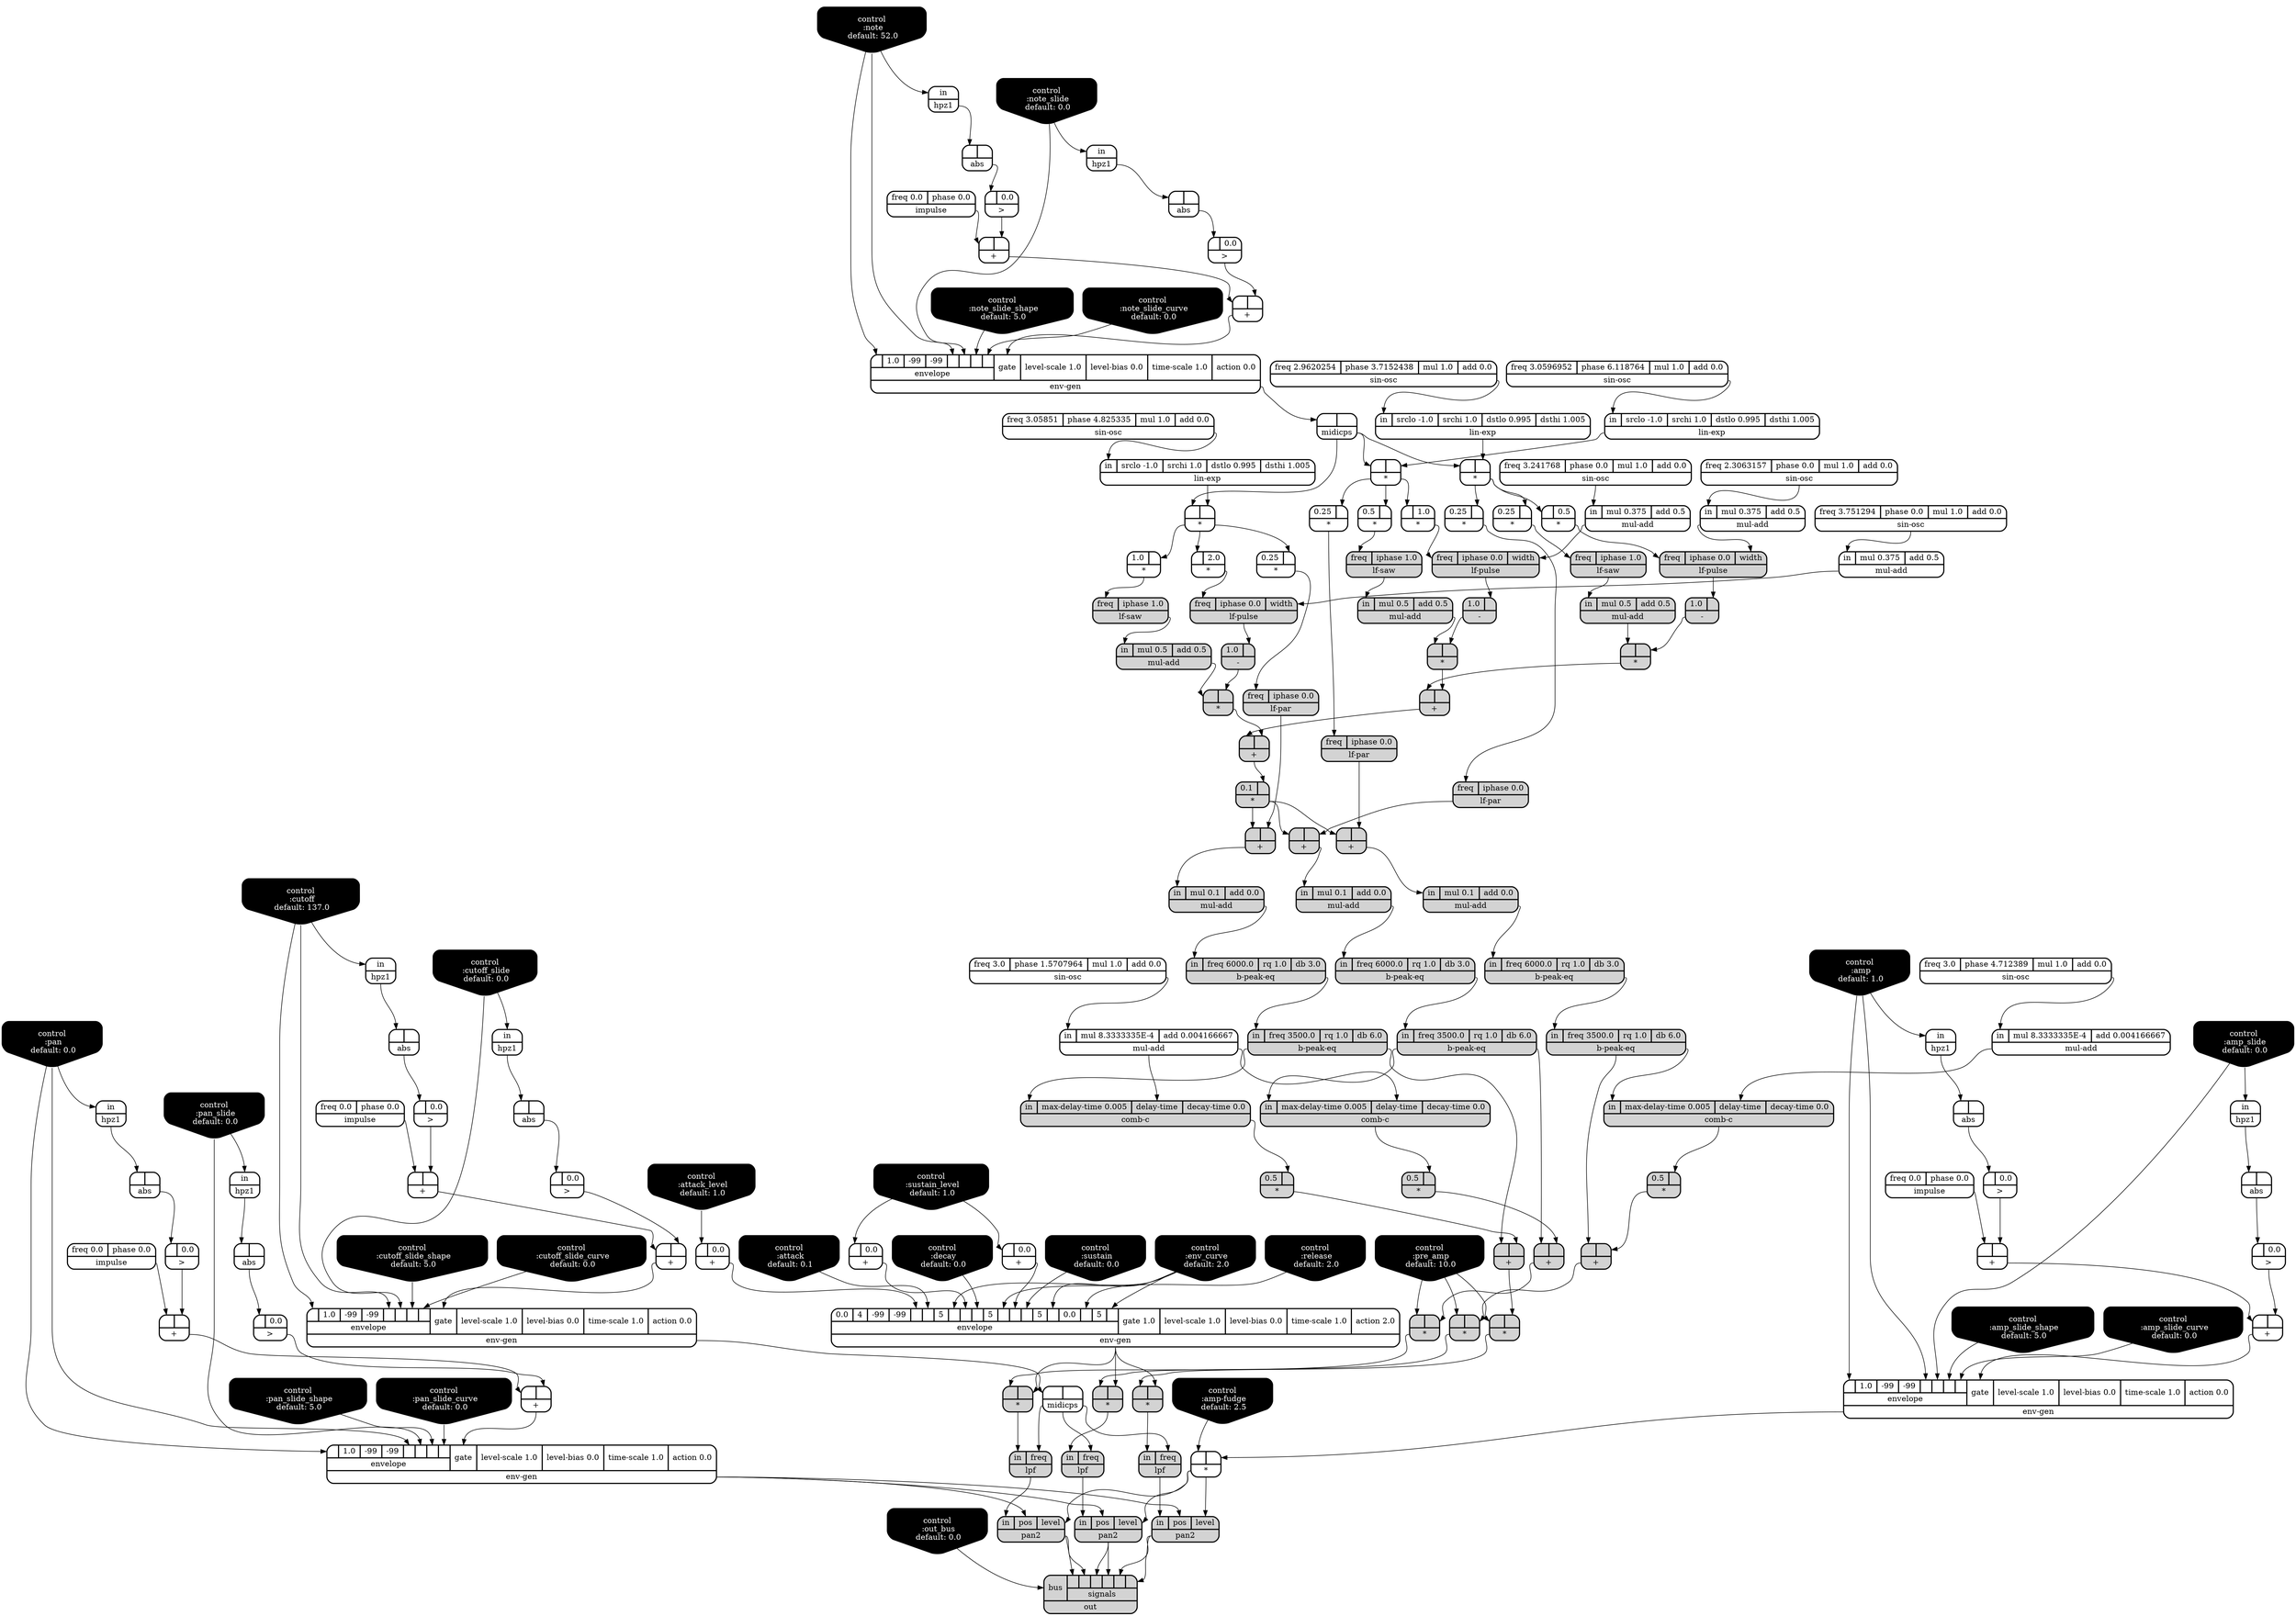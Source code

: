 digraph synthdef {
39 [label = "{{ <a> |<b> } |<__UG_NAME__>* }" style="bold, rounded" shape=record rankdir=LR];
40 [label = "{{ <a> 0.25|<b> } |<__UG_NAME__>* }" style="bold, rounded" shape=record rankdir=LR];
44 [label = "{{ <a> |<b> } |<__UG_NAME__>* }" style="bold, rounded" shape=record rankdir=LR];
45 [label = "{{ <a> 0.25|<b> } |<__UG_NAME__>* }" style="bold, rounded" shape=record rankdir=LR];
47 [label = "{{ <a> 0.5|<b> } |<__UG_NAME__>* }" style="bold, rounded" shape=record rankdir=LR];
51 [label = "{{ <a> 0.25|<b> } |<__UG_NAME__>* }" style="bold, rounded" shape=record rankdir=LR];
54 [label = "{{ <a> |<b> 0.5} |<__UG_NAME__>* }" style="bold, rounded" shape=record rankdir=LR];
59 [label = "{{ <a> |<b> } |<__UG_NAME__>* }" style="filled, bold, rounded"  shape=record rankdir=LR];
62 [label = "{{ <a> |<b> 1.0} |<__UG_NAME__>* }" style="bold, rounded" shape=record rankdir=LR];
67 [label = "{{ <a> |<b> } |<__UG_NAME__>* }" style="filled, bold, rounded"  shape=record rankdir=LR];
71 [label = "{{ <a> |<b> } |<__UG_NAME__>* }" style="bold, rounded" shape=record rankdir=LR];
72 [label = "{{ <a> 1.0|<b> } |<__UG_NAME__>* }" style="bold, rounded" shape=record rankdir=LR];
75 [label = "{{ <a> |<b> 2.0} |<__UG_NAME__>* }" style="bold, rounded" shape=record rankdir=LR];
80 [label = "{{ <a> |<b> } |<__UG_NAME__>* }" style="filled, bold, rounded"  shape=record rankdir=LR];
82 [label = "{{ <a> 0.1|<b> } |<__UG_NAME__>* }" style="filled, bold, rounded"  shape=record rankdir=LR];
83 [label = "{{ <a> 0.25|<b> } |<__UG_NAME__>* }" style="bold, rounded" shape=record rankdir=LR];
92 [label = "{{ <a> 0.5|<b> } |<__UG_NAME__>* }" style="filled, bold, rounded"  shape=record rankdir=LR];
99 [label = "{{ <a> 0.5|<b> } |<__UG_NAME__>* }" style="filled, bold, rounded"  shape=record rankdir=LR];
101 [label = "{{ <a> |<b> } |<__UG_NAME__>* }" style="filled, bold, rounded"  shape=record rankdir=LR];
106 [label = "{{ <a> |<b> } |<__UG_NAME__>* }" style="filled, bold, rounded"  shape=record rankdir=LR];
138 [label = "{{ <a> |<b> } |<__UG_NAME__>* }" style="bold, rounded" shape=record rankdir=LR];
145 [label = "{{ <a> 0.5|<b> } |<__UG_NAME__>* }" style="filled, bold, rounded"  shape=record rankdir=LR];
147 [label = "{{ <a> |<b> } |<__UG_NAME__>* }" style="filled, bold, rounded"  shape=record rankdir=LR];
148 [label = "{{ <a> |<b> } |<__UG_NAME__>* }" style="filled, bold, rounded"  shape=record rankdir=LR];
151 [label = "{{ <a> |<b> } |<__UG_NAME__>* }" style="filled, bold, rounded"  shape=record rankdir=LR];
152 [label = "{{ <a> |<b> } |<__UG_NAME__>* }" style="filled, bold, rounded"  shape=record rankdir=LR];
30 [label = "{{ <a> |<b> } |<__UG_NAME__>+ }" style="bold, rounded" shape=record rankdir=LR];
34 [label = "{{ <a> |<b> } |<__UG_NAME__>+ }" style="bold, rounded" shape=record rankdir=LR];
68 [label = "{{ <a> |<b> } |<__UG_NAME__>+ }" style="filled, bold, rounded"  shape=record rankdir=LR];
81 [label = "{{ <a> |<b> } |<__UG_NAME__>+ }" style="filled, bold, rounded"  shape=record rankdir=LR];
85 [label = "{{ <a> |<b> } |<__UG_NAME__>+ }" style="filled, bold, rounded"  shape=record rankdir=LR];
93 [label = "{{ <a> |<b> } |<__UG_NAME__>+ }" style="filled, bold, rounded"  shape=record rankdir=LR];
94 [label = "{{ <a> |<b> } |<__UG_NAME__>+ }" style="filled, bold, rounded"  shape=record rankdir=LR];
100 [label = "{{ <a> |<b> } |<__UG_NAME__>+ }" style="filled, bold, rounded"  shape=record rankdir=LR];
102 [label = "{{ <a> |<b> 0.0} |<__UG_NAME__>+ }" style="bold, rounded" shape=record rankdir=LR];
103 [label = "{{ <a> |<b> 0.0} |<__UG_NAME__>+ }" style="bold, rounded" shape=record rankdir=LR];
104 [label = "{{ <a> |<b> 0.0} |<__UG_NAME__>+ }" style="bold, rounded" shape=record rankdir=LR];
110 [label = "{{ <a> |<b> } |<__UG_NAME__>+ }" style="bold, rounded" shape=record rankdir=LR];
114 [label = "{{ <a> |<b> } |<__UG_NAME__>+ }" style="bold, rounded" shape=record rankdir=LR];
122 [label = "{{ <a> |<b> } |<__UG_NAME__>+ }" style="bold, rounded" shape=record rankdir=LR];
126 [label = "{{ <a> |<b> } |<__UG_NAME__>+ }" style="bold, rounded" shape=record rankdir=LR];
132 [label = "{{ <a> |<b> } |<__UG_NAME__>+ }" style="bold, rounded" shape=record rankdir=LR];
136 [label = "{{ <a> |<b> } |<__UG_NAME__>+ }" style="bold, rounded" shape=record rankdir=LR];
140 [label = "{{ <a> |<b> } |<__UG_NAME__>+ }" style="filled, bold, rounded"  shape=record rankdir=LR];
146 [label = "{{ <a> |<b> } |<__UG_NAME__>+ }" style="filled, bold, rounded"  shape=record rankdir=LR];
58 [label = "{{ <a> 1.0|<b> } |<__UG_NAME__>- }" style="filled, bold, rounded"  shape=record rankdir=LR];
66 [label = "{{ <a> 1.0|<b> } |<__UG_NAME__>- }" style="filled, bold, rounded"  shape=record rankdir=LR];
79 [label = "{{ <a> 1.0|<b> } |<__UG_NAME__>- }" style="filled, bold, rounded"  shape=record rankdir=LR];
29 [label = "{{ <a> |<b> 0.0} |<__UG_NAME__>\> }" style="bold, rounded" shape=record rankdir=LR];
33 [label = "{{ <a> |<b> 0.0} |<__UG_NAME__>\> }" style="bold, rounded" shape=record rankdir=LR];
109 [label = "{{ <a> |<b> 0.0} |<__UG_NAME__>\> }" style="bold, rounded" shape=record rankdir=LR];
113 [label = "{{ <a> |<b> 0.0} |<__UG_NAME__>\> }" style="bold, rounded" shape=record rankdir=LR];
121 [label = "{{ <a> |<b> 0.0} |<__UG_NAME__>\> }" style="bold, rounded" shape=record rankdir=LR];
125 [label = "{{ <a> |<b> 0.0} |<__UG_NAME__>\> }" style="bold, rounded" shape=record rankdir=LR];
131 [label = "{{ <a> |<b> 0.0} |<__UG_NAME__>\> }" style="bold, rounded" shape=record rankdir=LR];
135 [label = "{{ <a> |<b> 0.0} |<__UG_NAME__>\> }" style="bold, rounded" shape=record rankdir=LR];
28 [label = "{{ <a> |<b> } |<__UG_NAME__>abs }" style="bold, rounded" shape=record rankdir=LR];
32 [label = "{{ <a> |<b> } |<__UG_NAME__>abs }" style="bold, rounded" shape=record rankdir=LR];
108 [label = "{{ <a> |<b> } |<__UG_NAME__>abs }" style="bold, rounded" shape=record rankdir=LR];
112 [label = "{{ <a> |<b> } |<__UG_NAME__>abs }" style="bold, rounded" shape=record rankdir=LR];
120 [label = "{{ <a> |<b> } |<__UG_NAME__>abs }" style="bold, rounded" shape=record rankdir=LR];
124 [label = "{{ <a> |<b> } |<__UG_NAME__>abs }" style="bold, rounded" shape=record rankdir=LR];
130 [label = "{{ <a> |<b> } |<__UG_NAME__>abs }" style="bold, rounded" shape=record rankdir=LR];
134 [label = "{{ <a> |<b> } |<__UG_NAME__>abs }" style="bold, rounded" shape=record rankdir=LR];
87 [label = "{{ <in> in|<freq> freq 6000.0|<rq> rq 1.0|<db> db 3.0} |<__UG_NAME__>b-peak-eq }" style="filled, bold, rounded"  shape=record rankdir=LR];
88 [label = "{{ <in> in|<freq> freq 3500.0|<rq> rq 1.0|<db> db 6.0} |<__UG_NAME__>b-peak-eq }" style="filled, bold, rounded"  shape=record rankdir=LR];
96 [label = "{{ <in> in|<freq> freq 6000.0|<rq> rq 1.0|<db> db 3.0} |<__UG_NAME__>b-peak-eq }" style="filled, bold, rounded"  shape=record rankdir=LR];
97 [label = "{{ <in> in|<freq> freq 3500.0|<rq> rq 1.0|<db> db 6.0} |<__UG_NAME__>b-peak-eq }" style="filled, bold, rounded"  shape=record rankdir=LR];
142 [label = "{{ <in> in|<freq> freq 6000.0|<rq> rq 1.0|<db> db 3.0} |<__UG_NAME__>b-peak-eq }" style="filled, bold, rounded"  shape=record rankdir=LR];
143 [label = "{{ <in> in|<freq> freq 3500.0|<rq> rq 1.0|<db> db 6.0} |<__UG_NAME__>b-peak-eq }" style="filled, bold, rounded"  shape=record rankdir=LR];
91 [label = "{{ <in> in|<max____delay____time> max-delay-time 0.005|<delay____time> delay-time|<decay____time> decay-time 0.0} |<__UG_NAME__>comb-c }" style="filled, bold, rounded"  shape=record rankdir=LR];
98 [label = "{{ <in> in|<max____delay____time> max-delay-time 0.005|<delay____time> delay-time|<decay____time> decay-time 0.0} |<__UG_NAME__>comb-c }" style="filled, bold, rounded"  shape=record rankdir=LR];
144 [label = "{{ <in> in|<max____delay____time> max-delay-time 0.005|<delay____time> delay-time|<decay____time> decay-time 0.0} |<__UG_NAME__>comb-c }" style="filled, bold, rounded"  shape=record rankdir=LR];
0 [label = "control
 :note
 default: 52.0" shape=invhouse style="rounded, filled, bold" fillcolor=black fontcolor=white ]; 
1 [label = "control
 :note_slide
 default: 0.0" shape=invhouse style="rounded, filled, bold" fillcolor=black fontcolor=white ]; 
2 [label = "control
 :note_slide_shape
 default: 5.0" shape=invhouse style="rounded, filled, bold" fillcolor=black fontcolor=white ]; 
3 [label = "control
 :note_slide_curve
 default: 0.0" shape=invhouse style="rounded, filled, bold" fillcolor=black fontcolor=white ]; 
4 [label = "control
 :amp
 default: 1.0" shape=invhouse style="rounded, filled, bold" fillcolor=black fontcolor=white ]; 
5 [label = "control
 :amp_slide
 default: 0.0" shape=invhouse style="rounded, filled, bold" fillcolor=black fontcolor=white ]; 
6 [label = "control
 :amp_slide_shape
 default: 5.0" shape=invhouse style="rounded, filled, bold" fillcolor=black fontcolor=white ]; 
7 [label = "control
 :amp_slide_curve
 default: 0.0" shape=invhouse style="rounded, filled, bold" fillcolor=black fontcolor=white ]; 
8 [label = "control
 :pan
 default: 0.0" shape=invhouse style="rounded, filled, bold" fillcolor=black fontcolor=white ]; 
9 [label = "control
 :pan_slide
 default: 0.0" shape=invhouse style="rounded, filled, bold" fillcolor=black fontcolor=white ]; 
10 [label = "control
 :pan_slide_shape
 default: 5.0" shape=invhouse style="rounded, filled, bold" fillcolor=black fontcolor=white ]; 
11 [label = "control
 :pan_slide_curve
 default: 0.0" shape=invhouse style="rounded, filled, bold" fillcolor=black fontcolor=white ]; 
12 [label = "control
 :attack
 default: 0.1" shape=invhouse style="rounded, filled, bold" fillcolor=black fontcolor=white ]; 
13 [label = "control
 :decay
 default: 0.0" shape=invhouse style="rounded, filled, bold" fillcolor=black fontcolor=white ]; 
14 [label = "control
 :sustain
 default: 0.0" shape=invhouse style="rounded, filled, bold" fillcolor=black fontcolor=white ]; 
15 [label = "control
 :release
 default: 2.0" shape=invhouse style="rounded, filled, bold" fillcolor=black fontcolor=white ]; 
16 [label = "control
 :attack_level
 default: 1.0" shape=invhouse style="rounded, filled, bold" fillcolor=black fontcolor=white ]; 
17 [label = "control
 :sustain_level
 default: 1.0" shape=invhouse style="rounded, filled, bold" fillcolor=black fontcolor=white ]; 
18 [label = "control
 :env_curve
 default: 2.0" shape=invhouse style="rounded, filled, bold" fillcolor=black fontcolor=white ]; 
19 [label = "control
 :cutoff
 default: 137.0" shape=invhouse style="rounded, filled, bold" fillcolor=black fontcolor=white ]; 
20 [label = "control
 :cutoff_slide
 default: 0.0" shape=invhouse style="rounded, filled, bold" fillcolor=black fontcolor=white ]; 
21 [label = "control
 :cutoff_slide_shape
 default: 5.0" shape=invhouse style="rounded, filled, bold" fillcolor=black fontcolor=white ]; 
22 [label = "control
 :cutoff_slide_curve
 default: 0.0" shape=invhouse style="rounded, filled, bold" fillcolor=black fontcolor=white ]; 
23 [label = "control
 :pre_amp
 default: 10.0" shape=invhouse style="rounded, filled, bold" fillcolor=black fontcolor=white ]; 
24 [label = "control
 :amp-fudge
 default: 2.5" shape=invhouse style="rounded, filled, bold" fillcolor=black fontcolor=white ]; 
25 [label = "control
 :out_bus
 default: 0.0" shape=invhouse style="rounded, filled, bold" fillcolor=black fontcolor=white ]; 
35 [label = "{{ {{<envelope___control___0>|1.0|-99|-99|<envelope___control___4>|<envelope___control___5>|<envelope___control___6>|<envelope___control___7>}|envelope}|<gate> gate|<level____scale> level-scale 1.0|<level____bias> level-bias 0.0|<time____scale> time-scale 1.0|<action> action 0.0} |<__UG_NAME__>env-gen }" style="bold, rounded" shape=record rankdir=LR];
105 [label = "{{ {{0.0|4|-99|-99|<envelope___binary____op____u____gen___4>|<envelope___control___5>|5|<envelope___control___7>|<envelope___binary____op____u____gen___8>|<envelope___control___9>|5|<envelope___control___11>|<envelope___binary____op____u____gen___12>|<envelope___control___13>|5|<envelope___control___15>|0.0|<envelope___control___17>|5|<envelope___control___19>}|envelope}|<gate> gate 1.0|<level____scale> level-scale 1.0|<level____bias> level-bias 0.0|<time____scale> time-scale 1.0|<action> action 2.0} |<__UG_NAME__>env-gen }" style="bold, rounded" shape=record rankdir=LR];
115 [label = "{{ {{<envelope___control___0>|1.0|-99|-99|<envelope___control___4>|<envelope___control___5>|<envelope___control___6>|<envelope___control___7>}|envelope}|<gate> gate|<level____scale> level-scale 1.0|<level____bias> level-bias 0.0|<time____scale> time-scale 1.0|<action> action 0.0} |<__UG_NAME__>env-gen }" style="bold, rounded" shape=record rankdir=LR];
127 [label = "{{ {{<envelope___control___0>|1.0|-99|-99|<envelope___control___4>|<envelope___control___5>|<envelope___control___6>|<envelope___control___7>}|envelope}|<gate> gate|<level____scale> level-scale 1.0|<level____bias> level-bias 0.0|<time____scale> time-scale 1.0|<action> action 0.0} |<__UG_NAME__>env-gen }" style="bold, rounded" shape=record rankdir=LR];
137 [label = "{{ {{<envelope___control___0>|1.0|-99|-99|<envelope___control___4>|<envelope___control___5>|<envelope___control___6>|<envelope___control___7>}|envelope}|<gate> gate|<level____scale> level-scale 1.0|<level____bias> level-bias 0.0|<time____scale> time-scale 1.0|<action> action 0.0} |<__UG_NAME__>env-gen }" style="bold, rounded" shape=record rankdir=LR];
27 [label = "{{ <in> in} |<__UG_NAME__>hpz1 }" style="bold, rounded" shape=record rankdir=LR];
31 [label = "{{ <in> in} |<__UG_NAME__>hpz1 }" style="bold, rounded" shape=record rankdir=LR];
48 [label = "{{ <in> in} |<__UG_NAME__>hpz1 }" style="bold, rounded" shape=record rankdir=LR];
111 [label = "{{ <in> in} |<__UG_NAME__>hpz1 }" style="bold, rounded" shape=record rankdir=LR];
119 [label = "{{ <in> in} |<__UG_NAME__>hpz1 }" style="bold, rounded" shape=record rankdir=LR];
123 [label = "{{ <in> in} |<__UG_NAME__>hpz1 }" style="bold, rounded" shape=record rankdir=LR];
129 [label = "{{ <in> in} |<__UG_NAME__>hpz1 }" style="bold, rounded" shape=record rankdir=LR];
133 [label = "{{ <in> in} |<__UG_NAME__>hpz1 }" style="bold, rounded" shape=record rankdir=LR];
26 [label = "{{ <freq> freq 0.0|<phase> phase 0.0} |<__UG_NAME__>impulse }" style="bold, rounded" shape=record rankdir=LR];
107 [label = "{{ <freq> freq 0.0|<phase> phase 0.0} |<__UG_NAME__>impulse }" style="bold, rounded" shape=record rankdir=LR];
118 [label = "{{ <freq> freq 0.0|<phase> phase 0.0} |<__UG_NAME__>impulse }" style="bold, rounded" shape=record rankdir=LR];
128 [label = "{{ <freq> freq 0.0|<phase> phase 0.0} |<__UG_NAME__>impulse }" style="bold, rounded" shape=record rankdir=LR];
41 [label = "{{ <freq> freq|<iphase> iphase 0.0} |<__UG_NAME__>lf-par }" style="filled, bold, rounded"  shape=record rankdir=LR];
46 [label = "{{ <freq> freq|<iphase> iphase 0.0} |<__UG_NAME__>lf-par }" style="filled, bold, rounded"  shape=record rankdir=LR];
84 [label = "{{ <freq> freq|<iphase> iphase 0.0} |<__UG_NAME__>lf-par }" style="filled, bold, rounded"  shape=record rankdir=LR];
57 [label = "{{ <freq> freq|<iphase> iphase 0.0|<width> width} |<__UG_NAME__>lf-pulse }" style="filled, bold, rounded"  shape=record rankdir=LR];
65 [label = "{{ <freq> freq|<iphase> iphase 0.0|<width> width} |<__UG_NAME__>lf-pulse }" style="filled, bold, rounded"  shape=record rankdir=LR];
78 [label = "{{ <freq> freq|<iphase> iphase 0.0|<width> width} |<__UG_NAME__>lf-pulse }" style="filled, bold, rounded"  shape=record rankdir=LR];
52 [label = "{{ <freq> freq|<iphase> iphase 1.0} |<__UG_NAME__>lf-saw }" style="filled, bold, rounded"  shape=record rankdir=LR];
60 [label = "{{ <freq> freq|<iphase> iphase 1.0} |<__UG_NAME__>lf-saw }" style="filled, bold, rounded"  shape=record rankdir=LR];
73 [label = "{{ <freq> freq|<iphase> iphase 1.0} |<__UG_NAME__>lf-saw }" style="filled, bold, rounded"  shape=record rankdir=LR];
38 [label = "{{ <in> in|<srclo> srclo -1.0|<srchi> srchi 1.0|<dstlo> dstlo 0.995|<dsthi> dsthi 1.005} |<__UG_NAME__>lin-exp }" style="bold, rounded" shape=record rankdir=LR];
43 [label = "{{ <in> in|<srclo> srclo -1.0|<srchi> srchi 1.0|<dstlo> dstlo 0.995|<dsthi> dsthi 1.005} |<__UG_NAME__>lin-exp }" style="bold, rounded" shape=record rankdir=LR];
70 [label = "{{ <in> in|<srclo> srclo -1.0|<srchi> srchi 1.0|<dstlo> dstlo 0.995|<dsthi> dsthi 1.005} |<__UG_NAME__>lin-exp }" style="bold, rounded" shape=record rankdir=LR];
117 [label = "{{ <in> in|<freq> freq} |<__UG_NAME__>lpf }" style="filled, bold, rounded"  shape=record rankdir=LR];
149 [label = "{{ <in> in|<freq> freq} |<__UG_NAME__>lpf }" style="filled, bold, rounded"  shape=record rankdir=LR];
153 [label = "{{ <in> in|<freq> freq} |<__UG_NAME__>lpf }" style="filled, bold, rounded"  shape=record rankdir=LR];
36 [label = "{{ <a> |<b> } |<__UG_NAME__>midicps }" style="bold, rounded" shape=record rankdir=LR];
116 [label = "{{ <a> |<b> } |<__UG_NAME__>midicps }" style="bold, rounded" shape=record rankdir=LR];
50 [label = "{{ <in> in|<mul> mul 8.3333335E-4|<add> add 0.004166667} |<__UG_NAME__>mul-add }" style="bold, rounded" shape=record rankdir=LR];
53 [label = "{{ <in> in|<mul> mul 0.5|<add> add 0.5} |<__UG_NAME__>mul-add }" style="filled, bold, rounded"  shape=record rankdir=LR];
56 [label = "{{ <in> in|<mul> mul 0.375|<add> add 0.5} |<__UG_NAME__>mul-add }" style="bold, rounded" shape=record rankdir=LR];
61 [label = "{{ <in> in|<mul> mul 0.5|<add> add 0.5} |<__UG_NAME__>mul-add }" style="filled, bold, rounded"  shape=record rankdir=LR];
64 [label = "{{ <in> in|<mul> mul 0.375|<add> add 0.5} |<__UG_NAME__>mul-add }" style="bold, rounded" shape=record rankdir=LR];
74 [label = "{{ <in> in|<mul> mul 0.5|<add> add 0.5} |<__UG_NAME__>mul-add }" style="filled, bold, rounded"  shape=record rankdir=LR];
77 [label = "{{ <in> in|<mul> mul 0.375|<add> add 0.5} |<__UG_NAME__>mul-add }" style="bold, rounded" shape=record rankdir=LR];
86 [label = "{{ <in> in|<mul> mul 0.1|<add> add 0.0} |<__UG_NAME__>mul-add }" style="filled, bold, rounded"  shape=record rankdir=LR];
90 [label = "{{ <in> in|<mul> mul 8.3333335E-4|<add> add 0.004166667} |<__UG_NAME__>mul-add }" style="bold, rounded" shape=record rankdir=LR];
95 [label = "{{ <in> in|<mul> mul 0.1|<add> add 0.0} |<__UG_NAME__>mul-add }" style="filled, bold, rounded"  shape=record rankdir=LR];
141 [label = "{{ <in> in|<mul> mul 0.1|<add> add 0.0} |<__UG_NAME__>mul-add }" style="filled, bold, rounded"  shape=record rankdir=LR];
155 [label = "{{ <bus> bus|{{<signals___pan2___0>|<signals___pan2___1>|<signals___pan2___2>|<signals___pan2___3>|<signals___pan2___4>|<signals___pan2___5>}|signals}} |<__UG_NAME__>out }" style="filled, bold, rounded"  shape=record rankdir=LR];
139 [label = "{{ <in> in|<pos> pos|<level> level} |<__UG_NAME__>pan2 }" style="filled, bold, rounded"  shape=record rankdir=LR];
150 [label = "{{ <in> in|<pos> pos|<level> level} |<__UG_NAME__>pan2 }" style="filled, bold, rounded"  shape=record rankdir=LR];
154 [label = "{{ <in> in|<pos> pos|<level> level} |<__UG_NAME__>pan2 }" style="filled, bold, rounded"  shape=record rankdir=LR];
37 [label = "{{ <freq> freq 3.0596952|<phase> phase 6.118764|<mul> mul 1.0|<add> add 0.0} |<__UG_NAME__>sin-osc }" style="bold, rounded" shape=record rankdir=LR];
42 [label = "{{ <freq> freq 2.9620254|<phase> phase 3.7152438|<mul> mul 1.0|<add> add 0.0} |<__UG_NAME__>sin-osc }" style="bold, rounded" shape=record rankdir=LR];
49 [label = "{{ <freq> freq 3.0|<phase> phase 4.712389|<mul> mul 1.0|<add> add 0.0} |<__UG_NAME__>sin-osc }" style="bold, rounded" shape=record rankdir=LR];
55 [label = "{{ <freq> freq 2.3063157|<phase> phase 0.0|<mul> mul 1.0|<add> add 0.0} |<__UG_NAME__>sin-osc }" style="bold, rounded" shape=record rankdir=LR];
63 [label = "{{ <freq> freq 3.241768|<phase> phase 0.0|<mul> mul 1.0|<add> add 0.0} |<__UG_NAME__>sin-osc }" style="bold, rounded" shape=record rankdir=LR];
69 [label = "{{ <freq> freq 3.05851|<phase> phase 4.825335|<mul> mul 1.0|<add> add 0.0} |<__UG_NAME__>sin-osc }" style="bold, rounded" shape=record rankdir=LR];
76 [label = "{{ <freq> freq 3.751294|<phase> phase 0.0|<mul> mul 1.0|<add> add 0.0} |<__UG_NAME__>sin-osc }" style="bold, rounded" shape=record rankdir=LR];
89 [label = "{{ <freq> freq 3.0|<phase> phase 1.5707964|<mul> mul 1.0|<add> add 0.0} |<__UG_NAME__>sin-osc }" style="bold, rounded" shape=record rankdir=LR];

38:__UG_NAME__ -> 39:b ;
36:__UG_NAME__ -> 39:a ;
39:__UG_NAME__ -> 40:b ;
43:__UG_NAME__ -> 44:b ;
36:__UG_NAME__ -> 44:a ;
44:__UG_NAME__ -> 45:b ;
39:__UG_NAME__ -> 47:b ;
44:__UG_NAME__ -> 51:b ;
44:__UG_NAME__ -> 54:a ;
58:__UG_NAME__ -> 59:b ;
53:__UG_NAME__ -> 59:a ;
39:__UG_NAME__ -> 62:a ;
66:__UG_NAME__ -> 67:b ;
61:__UG_NAME__ -> 67:a ;
70:__UG_NAME__ -> 71:b ;
36:__UG_NAME__ -> 71:a ;
71:__UG_NAME__ -> 72:b ;
71:__UG_NAME__ -> 75:a ;
79:__UG_NAME__ -> 80:b ;
74:__UG_NAME__ -> 80:a ;
81:__UG_NAME__ -> 82:b ;
71:__UG_NAME__ -> 83:b ;
91:__UG_NAME__ -> 92:b ;
98:__UG_NAME__ -> 99:b ;
100:__UG_NAME__ -> 101:b ;
23:__UG_NAME__ -> 101:a ;
105:__UG_NAME__ -> 106:b ;
101:__UG_NAME__ -> 106:a ;
137:__UG_NAME__ -> 138:b ;
24:__UG_NAME__ -> 138:a ;
144:__UG_NAME__ -> 145:b ;
146:__UG_NAME__ -> 147:b ;
23:__UG_NAME__ -> 147:a ;
105:__UG_NAME__ -> 148:b ;
147:__UG_NAME__ -> 148:a ;
93:__UG_NAME__ -> 151:b ;
23:__UG_NAME__ -> 151:a ;
105:__UG_NAME__ -> 152:b ;
151:__UG_NAME__ -> 152:a ;
29:__UG_NAME__ -> 30:b ;
26:__UG_NAME__ -> 30:a ;
33:__UG_NAME__ -> 34:b ;
30:__UG_NAME__ -> 34:a ;
67:__UG_NAME__ -> 68:b ;
59:__UG_NAME__ -> 68:a ;
80:__UG_NAME__ -> 81:b ;
68:__UG_NAME__ -> 81:a ;
84:__UG_NAME__ -> 85:b ;
82:__UG_NAME__ -> 85:a ;
92:__UG_NAME__ -> 93:b ;
88:__UG_NAME__ -> 93:a ;
46:__UG_NAME__ -> 94:b ;
82:__UG_NAME__ -> 94:a ;
99:__UG_NAME__ -> 100:b ;
97:__UG_NAME__ -> 100:a ;
16:__UG_NAME__ -> 102:a ;
17:__UG_NAME__ -> 103:a ;
17:__UG_NAME__ -> 104:a ;
109:__UG_NAME__ -> 110:b ;
107:__UG_NAME__ -> 110:a ;
113:__UG_NAME__ -> 114:b ;
110:__UG_NAME__ -> 114:a ;
121:__UG_NAME__ -> 122:b ;
118:__UG_NAME__ -> 122:a ;
125:__UG_NAME__ -> 126:b ;
122:__UG_NAME__ -> 126:a ;
131:__UG_NAME__ -> 132:b ;
128:__UG_NAME__ -> 132:a ;
135:__UG_NAME__ -> 136:b ;
132:__UG_NAME__ -> 136:a ;
41:__UG_NAME__ -> 140:b ;
82:__UG_NAME__ -> 140:a ;
145:__UG_NAME__ -> 146:b ;
143:__UG_NAME__ -> 146:a ;
57:__UG_NAME__ -> 58:b ;
65:__UG_NAME__ -> 66:b ;
78:__UG_NAME__ -> 79:b ;
28:__UG_NAME__ -> 29:a ;
32:__UG_NAME__ -> 33:a ;
108:__UG_NAME__ -> 109:a ;
112:__UG_NAME__ -> 113:a ;
120:__UG_NAME__ -> 121:a ;
124:__UG_NAME__ -> 125:a ;
130:__UG_NAME__ -> 131:a ;
134:__UG_NAME__ -> 135:a ;
27:__UG_NAME__ -> 28:a ;
31:__UG_NAME__ -> 32:a ;
48:__UG_NAME__ -> 108:a ;
111:__UG_NAME__ -> 112:a ;
119:__UG_NAME__ -> 120:a ;
123:__UG_NAME__ -> 124:a ;
129:__UG_NAME__ -> 130:a ;
133:__UG_NAME__ -> 134:a ;
86:__UG_NAME__ -> 87:in ;
87:__UG_NAME__ -> 88:in ;
95:__UG_NAME__ -> 96:in ;
96:__UG_NAME__ -> 97:in ;
141:__UG_NAME__ -> 142:in ;
142:__UG_NAME__ -> 143:in ;
90:__UG_NAME__ -> 91:delay____time ;
88:__UG_NAME__ -> 91:in ;
90:__UG_NAME__ -> 98:delay____time ;
97:__UG_NAME__ -> 98:in ;
50:__UG_NAME__ -> 144:delay____time ;
143:__UG_NAME__ -> 144:in ;
34:__UG_NAME__ -> 35:gate ;
0:__UG_NAME__ -> 35:envelope___control___0 ;
0:__UG_NAME__ -> 35:envelope___control___4 ;
1:__UG_NAME__ -> 35:envelope___control___5 ;
2:__UG_NAME__ -> 35:envelope___control___6 ;
3:__UG_NAME__ -> 35:envelope___control___7 ;
102:__UG_NAME__ -> 105:envelope___binary____op____u____gen___4 ;
12:__UG_NAME__ -> 105:envelope___control___5 ;
18:__UG_NAME__ -> 105:envelope___control___7 ;
103:__UG_NAME__ -> 105:envelope___binary____op____u____gen___8 ;
13:__UG_NAME__ -> 105:envelope___control___9 ;
18:__UG_NAME__ -> 105:envelope___control___11 ;
104:__UG_NAME__ -> 105:envelope___binary____op____u____gen___12 ;
14:__UG_NAME__ -> 105:envelope___control___13 ;
18:__UG_NAME__ -> 105:envelope___control___15 ;
15:__UG_NAME__ -> 105:envelope___control___17 ;
18:__UG_NAME__ -> 105:envelope___control___19 ;
114:__UG_NAME__ -> 115:gate ;
19:__UG_NAME__ -> 115:envelope___control___0 ;
19:__UG_NAME__ -> 115:envelope___control___4 ;
20:__UG_NAME__ -> 115:envelope___control___5 ;
21:__UG_NAME__ -> 115:envelope___control___6 ;
22:__UG_NAME__ -> 115:envelope___control___7 ;
126:__UG_NAME__ -> 127:gate ;
8:__UG_NAME__ -> 127:envelope___control___0 ;
8:__UG_NAME__ -> 127:envelope___control___4 ;
9:__UG_NAME__ -> 127:envelope___control___5 ;
10:__UG_NAME__ -> 127:envelope___control___6 ;
11:__UG_NAME__ -> 127:envelope___control___7 ;
136:__UG_NAME__ -> 137:gate ;
4:__UG_NAME__ -> 137:envelope___control___0 ;
4:__UG_NAME__ -> 137:envelope___control___4 ;
5:__UG_NAME__ -> 137:envelope___control___5 ;
6:__UG_NAME__ -> 137:envelope___control___6 ;
7:__UG_NAME__ -> 137:envelope___control___7 ;
0:__UG_NAME__ -> 27:in ;
1:__UG_NAME__ -> 31:in ;
19:__UG_NAME__ -> 48:in ;
20:__UG_NAME__ -> 111:in ;
8:__UG_NAME__ -> 119:in ;
9:__UG_NAME__ -> 123:in ;
4:__UG_NAME__ -> 129:in ;
5:__UG_NAME__ -> 133:in ;
40:__UG_NAME__ -> 41:freq ;
45:__UG_NAME__ -> 46:freq ;
83:__UG_NAME__ -> 84:freq ;
56:__UG_NAME__ -> 57:width ;
54:__UG_NAME__ -> 57:freq ;
64:__UG_NAME__ -> 65:width ;
62:__UG_NAME__ -> 65:freq ;
77:__UG_NAME__ -> 78:width ;
75:__UG_NAME__ -> 78:freq ;
51:__UG_NAME__ -> 52:freq ;
47:__UG_NAME__ -> 60:freq ;
72:__UG_NAME__ -> 73:freq ;
37:__UG_NAME__ -> 38:in ;
42:__UG_NAME__ -> 43:in ;
69:__UG_NAME__ -> 70:in ;
116:__UG_NAME__ -> 117:freq ;
106:__UG_NAME__ -> 117:in ;
116:__UG_NAME__ -> 149:freq ;
148:__UG_NAME__ -> 149:in ;
116:__UG_NAME__ -> 153:freq ;
152:__UG_NAME__ -> 153:in ;
35:__UG_NAME__ -> 36:a ;
115:__UG_NAME__ -> 116:a ;
49:__UG_NAME__ -> 50:in ;
52:__UG_NAME__ -> 53:in ;
55:__UG_NAME__ -> 56:in ;
60:__UG_NAME__ -> 61:in ;
63:__UG_NAME__ -> 64:in ;
73:__UG_NAME__ -> 74:in ;
76:__UG_NAME__ -> 77:in ;
85:__UG_NAME__ -> 86:in ;
89:__UG_NAME__ -> 90:in ;
94:__UG_NAME__ -> 95:in ;
140:__UG_NAME__ -> 141:in ;
139:__UG_NAME__ -> 155:signals___pan2___0 ;
139:__UG_NAME__ -> 155:signals___pan2___1 ;
150:__UG_NAME__ -> 155:signals___pan2___2 ;
150:__UG_NAME__ -> 155:signals___pan2___3 ;
154:__UG_NAME__ -> 155:signals___pan2___4 ;
154:__UG_NAME__ -> 155:signals___pan2___5 ;
25:__UG_NAME__ -> 155:bus ;
138:__UG_NAME__ -> 139:level ;
127:__UG_NAME__ -> 139:pos ;
117:__UG_NAME__ -> 139:in ;
138:__UG_NAME__ -> 150:level ;
127:__UG_NAME__ -> 150:pos ;
149:__UG_NAME__ -> 150:in ;
138:__UG_NAME__ -> 154:level ;
127:__UG_NAME__ -> 154:pos ;
153:__UG_NAME__ -> 154:in ;

}